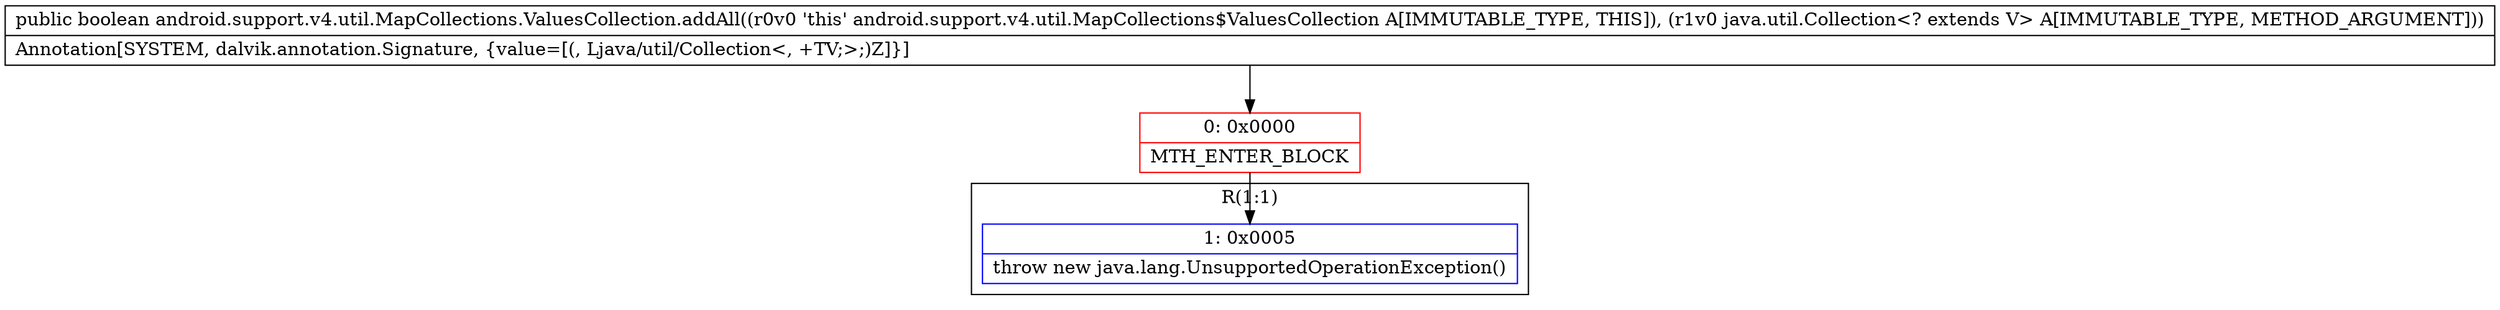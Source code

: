 digraph "CFG forandroid.support.v4.util.MapCollections.ValuesCollection.addAll(Ljava\/util\/Collection;)Z" {
subgraph cluster_Region_869919988 {
label = "R(1:1)";
node [shape=record,color=blue];
Node_1 [shape=record,label="{1\:\ 0x0005|throw new java.lang.UnsupportedOperationException()\l}"];
}
Node_0 [shape=record,color=red,label="{0\:\ 0x0000|MTH_ENTER_BLOCK\l}"];
MethodNode[shape=record,label="{public boolean android.support.v4.util.MapCollections.ValuesCollection.addAll((r0v0 'this' android.support.v4.util.MapCollections$ValuesCollection A[IMMUTABLE_TYPE, THIS]), (r1v0 java.util.Collection\<? extends V\> A[IMMUTABLE_TYPE, METHOD_ARGUMENT]))  | Annotation[SYSTEM, dalvik.annotation.Signature, \{value=[(, Ljava\/util\/Collection\<, +TV;\>;)Z]\}]\l}"];
MethodNode -> Node_0;
Node_0 -> Node_1;
}


